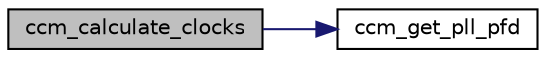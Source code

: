 digraph "ccm_calculate_clocks"
{
  edge [fontname="Helvetica",fontsize="10",labelfontname="Helvetica",labelfontsize="10"];
  node [fontname="Helvetica",fontsize="10",shape=record];
  rankdir="LR";
  Node1 [label="ccm_calculate_clocks",height=0.2,width=0.4,color="black", fillcolor="grey75", style="filled", fontcolor="black"];
  Node1 -> Node2 [color="midnightblue",fontsize="10",style="solid",fontname="Helvetica"];
  Node2 [label="ccm_get_pll_pfd",height=0.2,width=0.4,color="black", fillcolor="white", style="filled",URL="$group__ccm__file.html#gaab442a8982c0565226f498c7bcb91916",tooltip="Calculate PFD clock. "];
}
